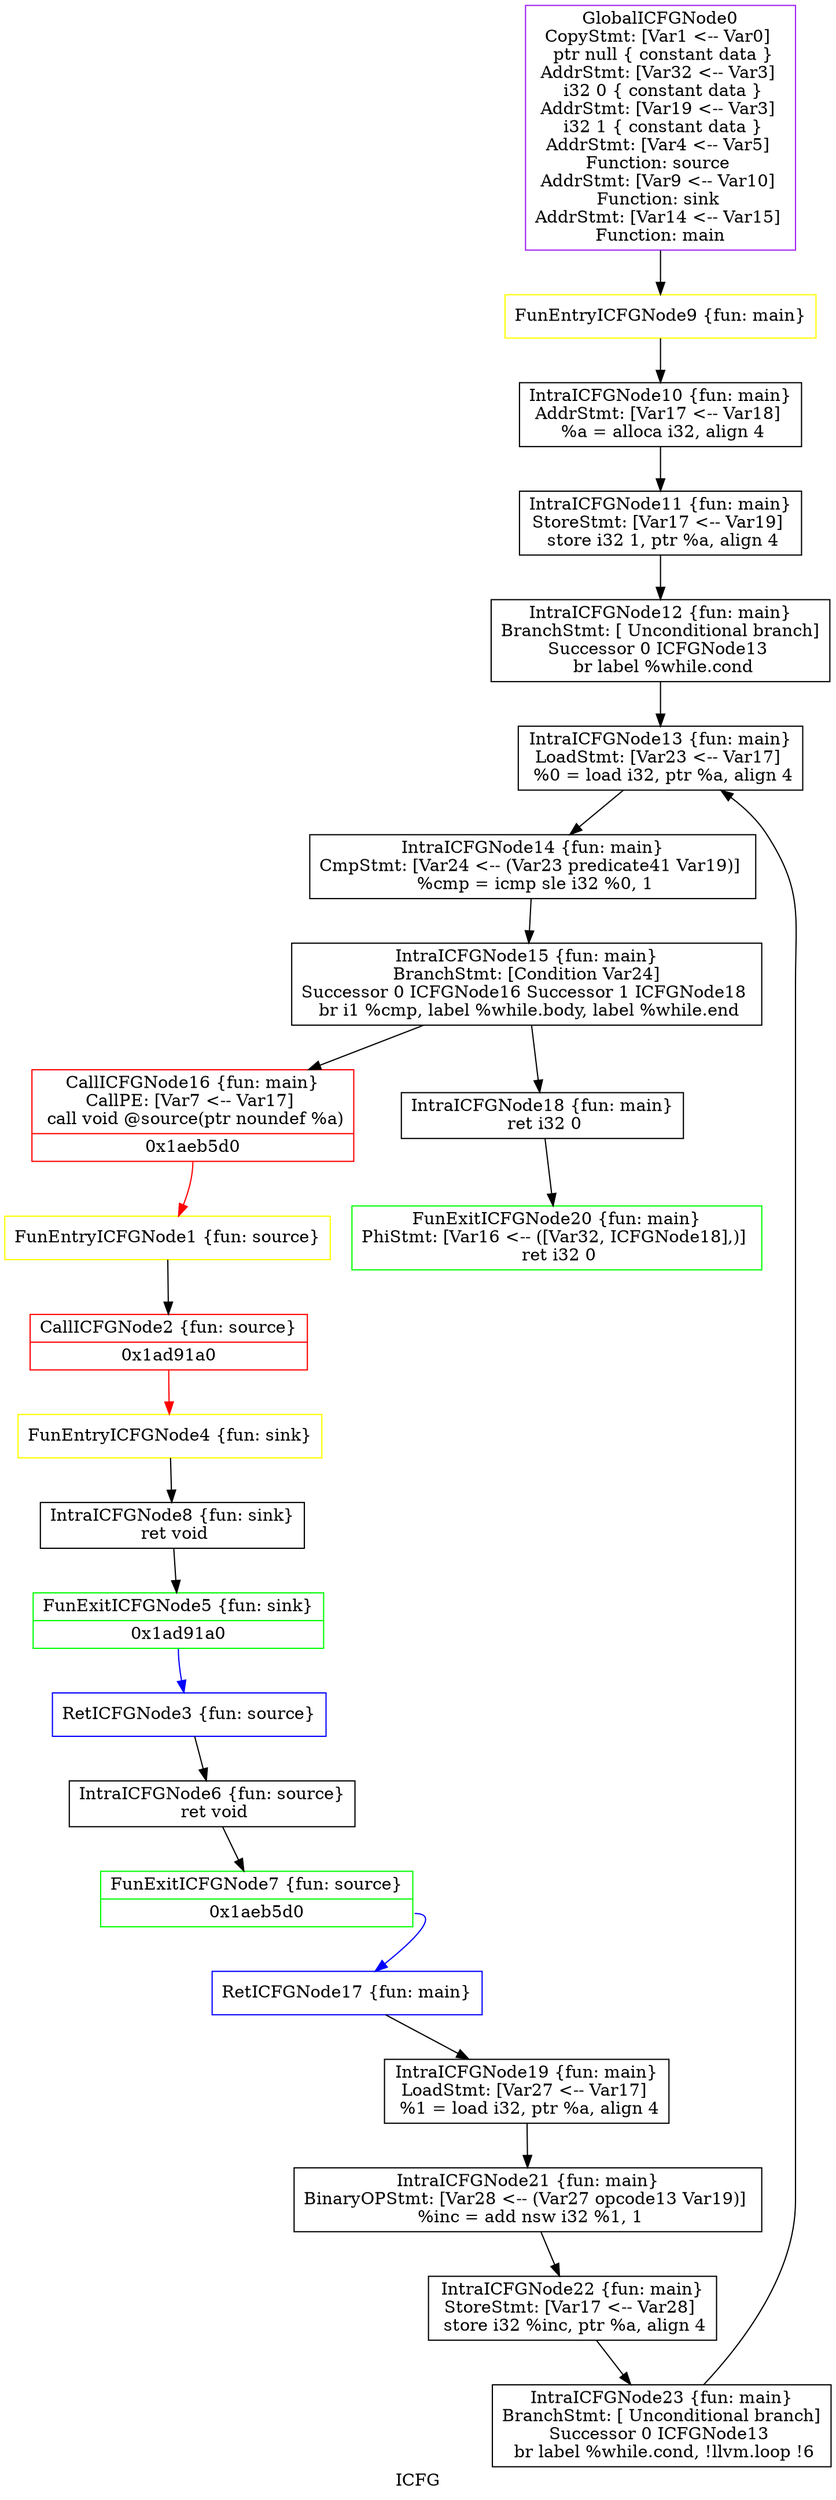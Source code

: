 digraph "ICFG" {
	label="ICFG";

	Node0x1ad97f0 [shape=record,color=purple,label="{GlobalICFGNode0\nCopyStmt: [Var1 \<-- Var0]  \n ptr null \{ constant data \}\nAddrStmt: [Var32 \<-- Var3]  \n i32 0 \{ constant data \}\nAddrStmt: [Var19 \<-- Var3]  \n i32 1 \{ constant data \}\nAddrStmt: [Var4 \<-- Var5]  \nFunction: source \nAddrStmt: [Var9 \<-- Var10]  \nFunction: sink \nAddrStmt: [Var14 \<-- Var15]  \nFunction: main }"];
	Node0x1ad97f0 -> Node0x1a52f60[style=solid];
	Node0x1a623c0 [shape=record,color=yellow,label="{FunEntryICFGNode1 \{fun: source\}}"];
	Node0x1a623c0 -> Node0x1a65c80[style=solid];
	Node0x1a65c80 [shape=record,color=red,label="{CallICFGNode2 \{fun: source\}|{<s0>0x1ad91a0}}"];
	Node0x1a65c80:s0 -> Node0x1a58b10[style=solid,color=red];
	Node0x1a60360 [shape=record,color=blue,label="{RetICFGNode3 \{fun: source\}}"];
	Node0x1a60360 -> Node0x1acb6c0[style=solid];
	Node0x1a58b10 [shape=record,color=yellow,label="{FunEntryICFGNode4 \{fun: sink\}}"];
	Node0x1a58b10 -> Node0x1aeae20[style=solid];
	Node0x1ad9d60 [shape=record,color=green,label="{FunExitICFGNode5 \{fun: sink\}|{<s0>0x1ad91a0}}"];
	Node0x1ad9d60:s0 -> Node0x1a60360[style=solid,color=blue];
	Node0x1acb6c0 [shape=record,color=black,label="{IntraICFGNode6 \{fun: source\}\n   ret void }"];
	Node0x1acb6c0 -> Node0x1aa1d20[style=solid];
	Node0x1aa1d20 [shape=record,color=green,label="{FunExitICFGNode7 \{fun: source\}|{<s0>0x1aeb5d0}}"];
	Node0x1aa1d20:s0 -> Node0x1a7a650[style=solid,color=blue];
	Node0x1aeae20 [shape=record,color=black,label="{IntraICFGNode8 \{fun: sink\}\n   ret void }"];
	Node0x1aeae20 -> Node0x1ad9d60[style=solid];
	Node0x1a52f60 [shape=record,color=yellow,label="{FunEntryICFGNode9 \{fun: main\}}"];
	Node0x1a52f60 -> Node0x1a9d210[style=solid];
	Node0x1a9d210 [shape=record,color=black,label="{IntraICFGNode10 \{fun: main\}\nAddrStmt: [Var17 \<-- Var18]  \n   %a = alloca i32, align 4 }"];
	Node0x1a9d210 -> Node0x1a70370[style=solid];
	Node0x1a70370 [shape=record,color=black,label="{IntraICFGNode11 \{fun: main\}\nStoreStmt: [Var17 \<-- Var19]  \n   store i32 1, ptr %a, align 4 }"];
	Node0x1a70370 -> Node0x1a56230[style=solid];
	Node0x1a56230 [shape=record,color=black,label="{IntraICFGNode12 \{fun: main\}\nBranchStmt: [ Unconditional branch]\nSuccessor 0 ICFGNode13   \n   br label %while.cond }"];
	Node0x1a56230 -> Node0x1a73420[style=solid];
	Node0x1a73420 [shape=record,color=black,label="{IntraICFGNode13 \{fun: main\}\nLoadStmt: [Var23 \<-- Var17]  \n   %0 = load i32, ptr %a, align 4 }"];
	Node0x1a73420 -> Node0x1ad4db0[style=solid];
	Node0x1ad4db0 [shape=record,color=black,label="{IntraICFGNode14 \{fun: main\}\nCmpStmt: [Var24 \<-- (Var23 predicate41 Var19)]  \n   %cmp = icmp sle i32 %0, 1 }"];
	Node0x1ad4db0 -> Node0x1ae28a0[style=solid];
	Node0x1ae28a0 [shape=record,color=black,label="{IntraICFGNode15 \{fun: main\}\nBranchStmt: [Condition Var24]\nSuccessor 0 ICFGNode16   Successor 1 ICFGNode18   \n   br i1 %cmp, label %while.body, label %while.end }"];
	Node0x1ae28a0 -> Node0x1a992d0[style=solid];
	Node0x1ae28a0 -> Node0x1ad4010[style=solid];
	Node0x1a992d0 [shape=record,color=red,label="{CallICFGNode16 \{fun: main\}\nCallPE: [Var7 \<-- Var17]  \n   call void @source(ptr noundef %a) |{<s0>0x1aeb5d0}}"];
	Node0x1a992d0:s0 -> Node0x1a623c0[style=solid,color=red];
	Node0x1a7a650 [shape=record,color=blue,label="{RetICFGNode17 \{fun: main\}}"];
	Node0x1a7a650 -> Node0x1ae4680[style=solid];
	Node0x1ad4010 [shape=record,color=black,label="{IntraICFGNode18 \{fun: main\}\n   ret i32 0 }"];
	Node0x1ad4010 -> Node0x1a85d20[style=solid];
	Node0x1ae4680 [shape=record,color=black,label="{IntraICFGNode19 \{fun: main\}\nLoadStmt: [Var27 \<-- Var17]  \n   %1 = load i32, ptr %a, align 4 }"];
	Node0x1ae4680 -> Node0x1a85620[style=solid];
	Node0x1a85d20 [shape=record,color=green,label="{FunExitICFGNode20 \{fun: main\}\nPhiStmt: [Var16 \<-- ([Var32, ICFGNode18],)]  \n   ret i32 0 }"];
	Node0x1a85620 [shape=record,color=black,label="{IntraICFGNode21 \{fun: main\}\nBinaryOPStmt: [Var28 \<-- (Var27 opcode13 Var19)]  \n   %inc = add nsw i32 %1, 1 }"];
	Node0x1a85620 -> Node0x1ae2040[style=solid];
	Node0x1ae2040 [shape=record,color=black,label="{IntraICFGNode22 \{fun: main\}\nStoreStmt: [Var17 \<-- Var28]  \n   store i32 %inc, ptr %a, align 4 }"];
	Node0x1ae2040 -> Node0x1a6a460[style=solid];
	Node0x1a6a460 [shape=record,color=black,label="{IntraICFGNode23 \{fun: main\}\nBranchStmt: [ Unconditional branch]\nSuccessor 0 ICFGNode13   \n   br label %while.cond, !llvm.loop !6 }"];
	Node0x1a6a460 -> Node0x1a73420[style=solid];
}
